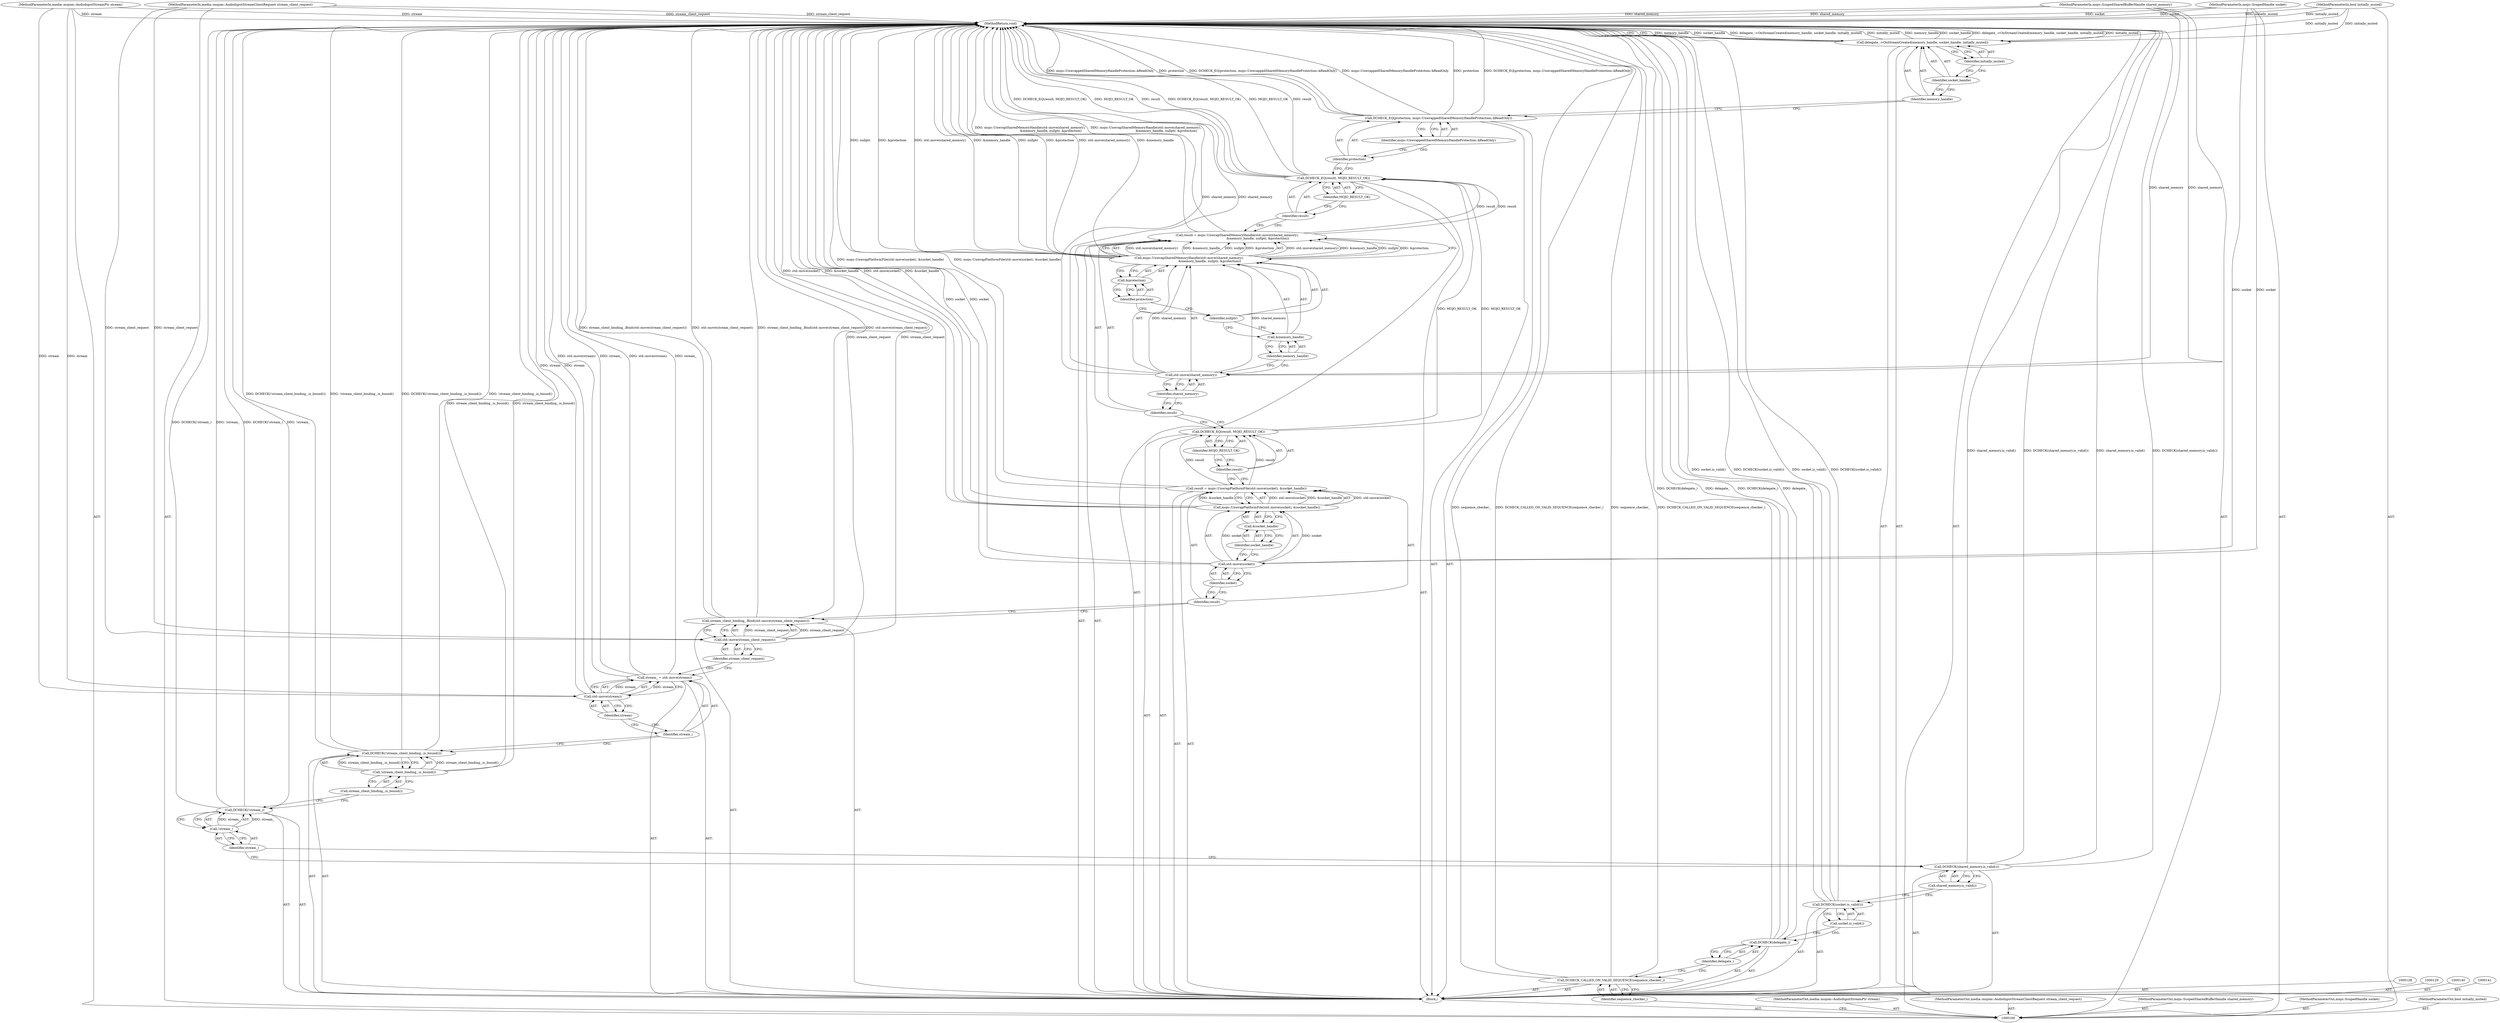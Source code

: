 digraph "0_Chrome_673ce95d481ea9368c4d4d43ac756ba1d6d9e608_12" {
"1000162" [label="(MethodReturn,void)"];
"1000113" [label="(Call,DCHECK(shared_memory.is_valid()))"];
"1000114" [label="(Call,shared_memory.is_valid())"];
"1000117" [label="(Identifier,stream_)"];
"1000115" [label="(Call,DCHECK(!stream_))"];
"1000116" [label="(Call,!stream_)"];
"1000120" [label="(Call,stream_client_binding_.is_bound())"];
"1000118" [label="(Call,DCHECK(!stream_client_binding_.is_bound()))"];
"1000119" [label="(Call,!stream_client_binding_.is_bound())"];
"1000123" [label="(Call,std::move(stream))"];
"1000121" [label="(Call,stream_ = std::move(stream))"];
"1000122" [label="(Identifier,stream_)"];
"1000124" [label="(Identifier,stream)"];
"1000125" [label="(Call,stream_client_binding_.Bind(std::move(stream_client_request)))"];
"1000126" [label="(Call,std::move(stream_client_request))"];
"1000127" [label="(Identifier,stream_client_request)"];
"1000132" [label="(Call,mojo::UnwrapPlatformFile(std::move(socket), &socket_handle))"];
"1000133" [label="(Call,std::move(socket))"];
"1000134" [label="(Identifier,socket)"];
"1000135" [label="(Call,&socket_handle)"];
"1000136" [label="(Identifier,socket_handle)"];
"1000130" [label="(Call,result = mojo::UnwrapPlatformFile(std::move(socket), &socket_handle))"];
"1000131" [label="(Identifier,result)"];
"1000138" [label="(Identifier,result)"];
"1000139" [label="(Identifier,MOJO_RESULT_OK)"];
"1000137" [label="(Call,DCHECK_EQ(result, MOJO_RESULT_OK))"];
"1000101" [label="(MethodParameterIn,media::mojom::AudioInputStreamPtr stream)"];
"1000236" [label="(MethodParameterOut,media::mojom::AudioInputStreamPtr stream)"];
"1000144" [label="(Call,mojo::UnwrapSharedMemoryHandle(std::move(shared_memory),\n                                          &memory_handle, nullptr, &protection))"];
"1000142" [label="(Call,result = mojo::UnwrapSharedMemoryHandle(std::move(shared_memory),\n                                          &memory_handle, nullptr, &protection))"];
"1000143" [label="(Identifier,result)"];
"1000145" [label="(Call,std::move(shared_memory))"];
"1000146" [label="(Identifier,shared_memory)"];
"1000147" [label="(Call,&memory_handle)"];
"1000148" [label="(Identifier,memory_handle)"];
"1000149" [label="(Identifier,nullptr)"];
"1000150" [label="(Call,&protection)"];
"1000151" [label="(Identifier,protection)"];
"1000153" [label="(Identifier,result)"];
"1000154" [label="(Identifier,MOJO_RESULT_OK)"];
"1000152" [label="(Call,DCHECK_EQ(result, MOJO_RESULT_OK))"];
"1000156" [label="(Identifier,protection)"];
"1000155" [label="(Call,DCHECK_EQ(protection, mojo::UnwrappedSharedMemoryHandleProtection::kReadOnly))"];
"1000157" [label="(Identifier,mojo::UnwrappedSharedMemoryHandleProtection::kReadOnly)"];
"1000158" [label="(Call,delegate_->OnStreamCreated(memory_handle, socket_handle, initially_muted))"];
"1000159" [label="(Identifier,memory_handle)"];
"1000160" [label="(Identifier,socket_handle)"];
"1000161" [label="(Identifier,initially_muted)"];
"1000102" [label="(MethodParameterIn,media::mojom::AudioInputStreamClientRequest stream_client_request)"];
"1000237" [label="(MethodParameterOut,media::mojom::AudioInputStreamClientRequest stream_client_request)"];
"1000103" [label="(MethodParameterIn,mojo::ScopedSharedBufferHandle shared_memory)"];
"1000238" [label="(MethodParameterOut,mojo::ScopedSharedBufferHandle shared_memory)"];
"1000104" [label="(MethodParameterIn,mojo::ScopedHandle socket)"];
"1000239" [label="(MethodParameterOut,mojo::ScopedHandle socket)"];
"1000106" [label="(Block,)"];
"1000105" [label="(MethodParameterIn,bool initially_muted)"];
"1000240" [label="(MethodParameterOut,bool initially_muted)"];
"1000107" [label="(Call,DCHECK_CALLED_ON_VALID_SEQUENCE(sequence_checker_))"];
"1000108" [label="(Identifier,sequence_checker_)"];
"1000109" [label="(Call,DCHECK(delegate_))"];
"1000110" [label="(Identifier,delegate_)"];
"1000111" [label="(Call,DCHECK(socket.is_valid()))"];
"1000112" [label="(Call,socket.is_valid())"];
"1000162" -> "1000100"  [label="AST: "];
"1000162" -> "1000158"  [label="CFG: "];
"1000158" -> "1000162"  [label="DDG: memory_handle"];
"1000158" -> "1000162"  [label="DDG: socket_handle"];
"1000158" -> "1000162"  [label="DDG: delegate_->OnStreamCreated(memory_handle, socket_handle, initially_muted)"];
"1000158" -> "1000162"  [label="DDG: initially_muted"];
"1000125" -> "1000162"  [label="DDG: stream_client_binding_.Bind(std::move(stream_client_request))"];
"1000125" -> "1000162"  [label="DDG: std::move(stream_client_request)"];
"1000107" -> "1000162"  [label="DDG: sequence_checker_"];
"1000107" -> "1000162"  [label="DDG: DCHECK_CALLED_ON_VALID_SEQUENCE(sequence_checker_)"];
"1000155" -> "1000162"  [label="DDG: mojo::UnwrappedSharedMemoryHandleProtection::kReadOnly"];
"1000155" -> "1000162"  [label="DDG: protection"];
"1000155" -> "1000162"  [label="DDG: DCHECK_EQ(protection, mojo::UnwrappedSharedMemoryHandleProtection::kReadOnly)"];
"1000104" -> "1000162"  [label="DDG: socket"];
"1000105" -> "1000162"  [label="DDG: initially_muted"];
"1000152" -> "1000162"  [label="DDG: DCHECK_EQ(result, MOJO_RESULT_OK)"];
"1000152" -> "1000162"  [label="DDG: MOJO_RESULT_OK"];
"1000152" -> "1000162"  [label="DDG: result"];
"1000144" -> "1000162"  [label="DDG: nullptr"];
"1000144" -> "1000162"  [label="DDG: &protection"];
"1000144" -> "1000162"  [label="DDG: std::move(shared_memory)"];
"1000144" -> "1000162"  [label="DDG: &memory_handle"];
"1000118" -> "1000162"  [label="DDG: DCHECK(!stream_client_binding_.is_bound())"];
"1000118" -> "1000162"  [label="DDG: !stream_client_binding_.is_bound()"];
"1000145" -> "1000162"  [label="DDG: shared_memory"];
"1000109" -> "1000162"  [label="DDG: DCHECK(delegate_)"];
"1000109" -> "1000162"  [label="DDG: delegate_"];
"1000123" -> "1000162"  [label="DDG: stream"];
"1000113" -> "1000162"  [label="DDG: shared_memory.is_valid()"];
"1000113" -> "1000162"  [label="DDG: DCHECK(shared_memory.is_valid())"];
"1000121" -> "1000162"  [label="DDG: std::move(stream)"];
"1000121" -> "1000162"  [label="DDG: stream_"];
"1000130" -> "1000162"  [label="DDG: mojo::UnwrapPlatformFile(std::move(socket), &socket_handle)"];
"1000142" -> "1000162"  [label="DDG: mojo::UnwrapSharedMemoryHandle(std::move(shared_memory),\n                                          &memory_handle, nullptr, &protection)"];
"1000133" -> "1000162"  [label="DDG: socket"];
"1000103" -> "1000162"  [label="DDG: shared_memory"];
"1000115" -> "1000162"  [label="DDG: DCHECK(!stream_)"];
"1000115" -> "1000162"  [label="DDG: !stream_"];
"1000126" -> "1000162"  [label="DDG: stream_client_request"];
"1000132" -> "1000162"  [label="DDG: std::move(socket)"];
"1000132" -> "1000162"  [label="DDG: &socket_handle"];
"1000102" -> "1000162"  [label="DDG: stream_client_request"];
"1000111" -> "1000162"  [label="DDG: socket.is_valid()"];
"1000111" -> "1000162"  [label="DDG: DCHECK(socket.is_valid())"];
"1000101" -> "1000162"  [label="DDG: stream"];
"1000119" -> "1000162"  [label="DDG: stream_client_binding_.is_bound()"];
"1000113" -> "1000106"  [label="AST: "];
"1000113" -> "1000114"  [label="CFG: "];
"1000114" -> "1000113"  [label="AST: "];
"1000117" -> "1000113"  [label="CFG: "];
"1000113" -> "1000162"  [label="DDG: shared_memory.is_valid()"];
"1000113" -> "1000162"  [label="DDG: DCHECK(shared_memory.is_valid())"];
"1000114" -> "1000113"  [label="AST: "];
"1000114" -> "1000111"  [label="CFG: "];
"1000113" -> "1000114"  [label="CFG: "];
"1000117" -> "1000116"  [label="AST: "];
"1000117" -> "1000113"  [label="CFG: "];
"1000116" -> "1000117"  [label="CFG: "];
"1000115" -> "1000106"  [label="AST: "];
"1000115" -> "1000116"  [label="CFG: "];
"1000116" -> "1000115"  [label="AST: "];
"1000120" -> "1000115"  [label="CFG: "];
"1000115" -> "1000162"  [label="DDG: DCHECK(!stream_)"];
"1000115" -> "1000162"  [label="DDG: !stream_"];
"1000116" -> "1000115"  [label="DDG: stream_"];
"1000116" -> "1000115"  [label="AST: "];
"1000116" -> "1000117"  [label="CFG: "];
"1000117" -> "1000116"  [label="AST: "];
"1000115" -> "1000116"  [label="CFG: "];
"1000116" -> "1000115"  [label="DDG: stream_"];
"1000120" -> "1000119"  [label="AST: "];
"1000120" -> "1000115"  [label="CFG: "];
"1000119" -> "1000120"  [label="CFG: "];
"1000118" -> "1000106"  [label="AST: "];
"1000118" -> "1000119"  [label="CFG: "];
"1000119" -> "1000118"  [label="AST: "];
"1000122" -> "1000118"  [label="CFG: "];
"1000118" -> "1000162"  [label="DDG: DCHECK(!stream_client_binding_.is_bound())"];
"1000118" -> "1000162"  [label="DDG: !stream_client_binding_.is_bound()"];
"1000119" -> "1000118"  [label="DDG: stream_client_binding_.is_bound()"];
"1000119" -> "1000118"  [label="AST: "];
"1000119" -> "1000120"  [label="CFG: "];
"1000120" -> "1000119"  [label="AST: "];
"1000118" -> "1000119"  [label="CFG: "];
"1000119" -> "1000162"  [label="DDG: stream_client_binding_.is_bound()"];
"1000119" -> "1000118"  [label="DDG: stream_client_binding_.is_bound()"];
"1000123" -> "1000121"  [label="AST: "];
"1000123" -> "1000124"  [label="CFG: "];
"1000124" -> "1000123"  [label="AST: "];
"1000121" -> "1000123"  [label="CFG: "];
"1000123" -> "1000162"  [label="DDG: stream"];
"1000123" -> "1000121"  [label="DDG: stream"];
"1000101" -> "1000123"  [label="DDG: stream"];
"1000121" -> "1000106"  [label="AST: "];
"1000121" -> "1000123"  [label="CFG: "];
"1000122" -> "1000121"  [label="AST: "];
"1000123" -> "1000121"  [label="AST: "];
"1000127" -> "1000121"  [label="CFG: "];
"1000121" -> "1000162"  [label="DDG: std::move(stream)"];
"1000121" -> "1000162"  [label="DDG: stream_"];
"1000123" -> "1000121"  [label="DDG: stream"];
"1000122" -> "1000121"  [label="AST: "];
"1000122" -> "1000118"  [label="CFG: "];
"1000124" -> "1000122"  [label="CFG: "];
"1000124" -> "1000123"  [label="AST: "];
"1000124" -> "1000122"  [label="CFG: "];
"1000123" -> "1000124"  [label="CFG: "];
"1000125" -> "1000106"  [label="AST: "];
"1000125" -> "1000126"  [label="CFG: "];
"1000126" -> "1000125"  [label="AST: "];
"1000131" -> "1000125"  [label="CFG: "];
"1000125" -> "1000162"  [label="DDG: stream_client_binding_.Bind(std::move(stream_client_request))"];
"1000125" -> "1000162"  [label="DDG: std::move(stream_client_request)"];
"1000126" -> "1000125"  [label="DDG: stream_client_request"];
"1000126" -> "1000125"  [label="AST: "];
"1000126" -> "1000127"  [label="CFG: "];
"1000127" -> "1000126"  [label="AST: "];
"1000125" -> "1000126"  [label="CFG: "];
"1000126" -> "1000162"  [label="DDG: stream_client_request"];
"1000126" -> "1000125"  [label="DDG: stream_client_request"];
"1000102" -> "1000126"  [label="DDG: stream_client_request"];
"1000127" -> "1000126"  [label="AST: "];
"1000127" -> "1000121"  [label="CFG: "];
"1000126" -> "1000127"  [label="CFG: "];
"1000132" -> "1000130"  [label="AST: "];
"1000132" -> "1000135"  [label="CFG: "];
"1000133" -> "1000132"  [label="AST: "];
"1000135" -> "1000132"  [label="AST: "];
"1000130" -> "1000132"  [label="CFG: "];
"1000132" -> "1000162"  [label="DDG: std::move(socket)"];
"1000132" -> "1000162"  [label="DDG: &socket_handle"];
"1000132" -> "1000130"  [label="DDG: std::move(socket)"];
"1000132" -> "1000130"  [label="DDG: &socket_handle"];
"1000133" -> "1000132"  [label="DDG: socket"];
"1000133" -> "1000132"  [label="AST: "];
"1000133" -> "1000134"  [label="CFG: "];
"1000134" -> "1000133"  [label="AST: "];
"1000136" -> "1000133"  [label="CFG: "];
"1000133" -> "1000162"  [label="DDG: socket"];
"1000133" -> "1000132"  [label="DDG: socket"];
"1000104" -> "1000133"  [label="DDG: socket"];
"1000134" -> "1000133"  [label="AST: "];
"1000134" -> "1000131"  [label="CFG: "];
"1000133" -> "1000134"  [label="CFG: "];
"1000135" -> "1000132"  [label="AST: "];
"1000135" -> "1000136"  [label="CFG: "];
"1000136" -> "1000135"  [label="AST: "];
"1000132" -> "1000135"  [label="CFG: "];
"1000136" -> "1000135"  [label="AST: "];
"1000136" -> "1000133"  [label="CFG: "];
"1000135" -> "1000136"  [label="CFG: "];
"1000130" -> "1000106"  [label="AST: "];
"1000130" -> "1000132"  [label="CFG: "];
"1000131" -> "1000130"  [label="AST: "];
"1000132" -> "1000130"  [label="AST: "];
"1000138" -> "1000130"  [label="CFG: "];
"1000130" -> "1000162"  [label="DDG: mojo::UnwrapPlatformFile(std::move(socket), &socket_handle)"];
"1000132" -> "1000130"  [label="DDG: std::move(socket)"];
"1000132" -> "1000130"  [label="DDG: &socket_handle"];
"1000130" -> "1000137"  [label="DDG: result"];
"1000131" -> "1000130"  [label="AST: "];
"1000131" -> "1000125"  [label="CFG: "];
"1000134" -> "1000131"  [label="CFG: "];
"1000138" -> "1000137"  [label="AST: "];
"1000138" -> "1000130"  [label="CFG: "];
"1000139" -> "1000138"  [label="CFG: "];
"1000139" -> "1000137"  [label="AST: "];
"1000139" -> "1000138"  [label="CFG: "];
"1000137" -> "1000139"  [label="CFG: "];
"1000137" -> "1000106"  [label="AST: "];
"1000137" -> "1000139"  [label="CFG: "];
"1000138" -> "1000137"  [label="AST: "];
"1000139" -> "1000137"  [label="AST: "];
"1000143" -> "1000137"  [label="CFG: "];
"1000130" -> "1000137"  [label="DDG: result"];
"1000137" -> "1000152"  [label="DDG: MOJO_RESULT_OK"];
"1000101" -> "1000100"  [label="AST: "];
"1000101" -> "1000162"  [label="DDG: stream"];
"1000101" -> "1000123"  [label="DDG: stream"];
"1000236" -> "1000100"  [label="AST: "];
"1000144" -> "1000142"  [label="AST: "];
"1000144" -> "1000150"  [label="CFG: "];
"1000145" -> "1000144"  [label="AST: "];
"1000147" -> "1000144"  [label="AST: "];
"1000149" -> "1000144"  [label="AST: "];
"1000150" -> "1000144"  [label="AST: "];
"1000142" -> "1000144"  [label="CFG: "];
"1000144" -> "1000162"  [label="DDG: nullptr"];
"1000144" -> "1000162"  [label="DDG: &protection"];
"1000144" -> "1000162"  [label="DDG: std::move(shared_memory)"];
"1000144" -> "1000162"  [label="DDG: &memory_handle"];
"1000144" -> "1000142"  [label="DDG: std::move(shared_memory)"];
"1000144" -> "1000142"  [label="DDG: &memory_handle"];
"1000144" -> "1000142"  [label="DDG: nullptr"];
"1000144" -> "1000142"  [label="DDG: &protection"];
"1000145" -> "1000144"  [label="DDG: shared_memory"];
"1000142" -> "1000106"  [label="AST: "];
"1000142" -> "1000144"  [label="CFG: "];
"1000143" -> "1000142"  [label="AST: "];
"1000144" -> "1000142"  [label="AST: "];
"1000153" -> "1000142"  [label="CFG: "];
"1000142" -> "1000162"  [label="DDG: mojo::UnwrapSharedMemoryHandle(std::move(shared_memory),\n                                          &memory_handle, nullptr, &protection)"];
"1000144" -> "1000142"  [label="DDG: std::move(shared_memory)"];
"1000144" -> "1000142"  [label="DDG: &memory_handle"];
"1000144" -> "1000142"  [label="DDG: nullptr"];
"1000144" -> "1000142"  [label="DDG: &protection"];
"1000142" -> "1000152"  [label="DDG: result"];
"1000143" -> "1000142"  [label="AST: "];
"1000143" -> "1000137"  [label="CFG: "];
"1000146" -> "1000143"  [label="CFG: "];
"1000145" -> "1000144"  [label="AST: "];
"1000145" -> "1000146"  [label="CFG: "];
"1000146" -> "1000145"  [label="AST: "];
"1000148" -> "1000145"  [label="CFG: "];
"1000145" -> "1000162"  [label="DDG: shared_memory"];
"1000145" -> "1000144"  [label="DDG: shared_memory"];
"1000103" -> "1000145"  [label="DDG: shared_memory"];
"1000146" -> "1000145"  [label="AST: "];
"1000146" -> "1000143"  [label="CFG: "];
"1000145" -> "1000146"  [label="CFG: "];
"1000147" -> "1000144"  [label="AST: "];
"1000147" -> "1000148"  [label="CFG: "];
"1000148" -> "1000147"  [label="AST: "];
"1000149" -> "1000147"  [label="CFG: "];
"1000148" -> "1000147"  [label="AST: "];
"1000148" -> "1000145"  [label="CFG: "];
"1000147" -> "1000148"  [label="CFG: "];
"1000149" -> "1000144"  [label="AST: "];
"1000149" -> "1000147"  [label="CFG: "];
"1000151" -> "1000149"  [label="CFG: "];
"1000150" -> "1000144"  [label="AST: "];
"1000150" -> "1000151"  [label="CFG: "];
"1000151" -> "1000150"  [label="AST: "];
"1000144" -> "1000150"  [label="CFG: "];
"1000151" -> "1000150"  [label="AST: "];
"1000151" -> "1000149"  [label="CFG: "];
"1000150" -> "1000151"  [label="CFG: "];
"1000153" -> "1000152"  [label="AST: "];
"1000153" -> "1000142"  [label="CFG: "];
"1000154" -> "1000153"  [label="CFG: "];
"1000154" -> "1000152"  [label="AST: "];
"1000154" -> "1000153"  [label="CFG: "];
"1000152" -> "1000154"  [label="CFG: "];
"1000152" -> "1000106"  [label="AST: "];
"1000152" -> "1000154"  [label="CFG: "];
"1000153" -> "1000152"  [label="AST: "];
"1000154" -> "1000152"  [label="AST: "];
"1000156" -> "1000152"  [label="CFG: "];
"1000152" -> "1000162"  [label="DDG: DCHECK_EQ(result, MOJO_RESULT_OK)"];
"1000152" -> "1000162"  [label="DDG: MOJO_RESULT_OK"];
"1000152" -> "1000162"  [label="DDG: result"];
"1000142" -> "1000152"  [label="DDG: result"];
"1000137" -> "1000152"  [label="DDG: MOJO_RESULT_OK"];
"1000156" -> "1000155"  [label="AST: "];
"1000156" -> "1000152"  [label="CFG: "];
"1000157" -> "1000156"  [label="CFG: "];
"1000155" -> "1000106"  [label="AST: "];
"1000155" -> "1000157"  [label="CFG: "];
"1000156" -> "1000155"  [label="AST: "];
"1000157" -> "1000155"  [label="AST: "];
"1000159" -> "1000155"  [label="CFG: "];
"1000155" -> "1000162"  [label="DDG: mojo::UnwrappedSharedMemoryHandleProtection::kReadOnly"];
"1000155" -> "1000162"  [label="DDG: protection"];
"1000155" -> "1000162"  [label="DDG: DCHECK_EQ(protection, mojo::UnwrappedSharedMemoryHandleProtection::kReadOnly)"];
"1000157" -> "1000155"  [label="AST: "];
"1000157" -> "1000156"  [label="CFG: "];
"1000155" -> "1000157"  [label="CFG: "];
"1000158" -> "1000106"  [label="AST: "];
"1000158" -> "1000161"  [label="CFG: "];
"1000159" -> "1000158"  [label="AST: "];
"1000160" -> "1000158"  [label="AST: "];
"1000161" -> "1000158"  [label="AST: "];
"1000162" -> "1000158"  [label="CFG: "];
"1000158" -> "1000162"  [label="DDG: memory_handle"];
"1000158" -> "1000162"  [label="DDG: socket_handle"];
"1000158" -> "1000162"  [label="DDG: delegate_->OnStreamCreated(memory_handle, socket_handle, initially_muted)"];
"1000158" -> "1000162"  [label="DDG: initially_muted"];
"1000105" -> "1000158"  [label="DDG: initially_muted"];
"1000159" -> "1000158"  [label="AST: "];
"1000159" -> "1000155"  [label="CFG: "];
"1000160" -> "1000159"  [label="CFG: "];
"1000160" -> "1000158"  [label="AST: "];
"1000160" -> "1000159"  [label="CFG: "];
"1000161" -> "1000160"  [label="CFG: "];
"1000161" -> "1000158"  [label="AST: "];
"1000161" -> "1000160"  [label="CFG: "];
"1000158" -> "1000161"  [label="CFG: "];
"1000102" -> "1000100"  [label="AST: "];
"1000102" -> "1000162"  [label="DDG: stream_client_request"];
"1000102" -> "1000126"  [label="DDG: stream_client_request"];
"1000237" -> "1000100"  [label="AST: "];
"1000103" -> "1000100"  [label="AST: "];
"1000103" -> "1000162"  [label="DDG: shared_memory"];
"1000103" -> "1000145"  [label="DDG: shared_memory"];
"1000238" -> "1000100"  [label="AST: "];
"1000104" -> "1000100"  [label="AST: "];
"1000104" -> "1000162"  [label="DDG: socket"];
"1000104" -> "1000133"  [label="DDG: socket"];
"1000239" -> "1000100"  [label="AST: "];
"1000106" -> "1000100"  [label="AST: "];
"1000107" -> "1000106"  [label="AST: "];
"1000109" -> "1000106"  [label="AST: "];
"1000111" -> "1000106"  [label="AST: "];
"1000113" -> "1000106"  [label="AST: "];
"1000115" -> "1000106"  [label="AST: "];
"1000118" -> "1000106"  [label="AST: "];
"1000121" -> "1000106"  [label="AST: "];
"1000125" -> "1000106"  [label="AST: "];
"1000128" -> "1000106"  [label="AST: "];
"1000129" -> "1000106"  [label="AST: "];
"1000130" -> "1000106"  [label="AST: "];
"1000137" -> "1000106"  [label="AST: "];
"1000140" -> "1000106"  [label="AST: "];
"1000141" -> "1000106"  [label="AST: "];
"1000142" -> "1000106"  [label="AST: "];
"1000152" -> "1000106"  [label="AST: "];
"1000155" -> "1000106"  [label="AST: "];
"1000158" -> "1000106"  [label="AST: "];
"1000105" -> "1000100"  [label="AST: "];
"1000105" -> "1000162"  [label="DDG: initially_muted"];
"1000105" -> "1000158"  [label="DDG: initially_muted"];
"1000240" -> "1000100"  [label="AST: "];
"1000107" -> "1000106"  [label="AST: "];
"1000107" -> "1000108"  [label="CFG: "];
"1000108" -> "1000107"  [label="AST: "];
"1000110" -> "1000107"  [label="CFG: "];
"1000107" -> "1000162"  [label="DDG: sequence_checker_"];
"1000107" -> "1000162"  [label="DDG: DCHECK_CALLED_ON_VALID_SEQUENCE(sequence_checker_)"];
"1000108" -> "1000107"  [label="AST: "];
"1000108" -> "1000100"  [label="CFG: "];
"1000107" -> "1000108"  [label="CFG: "];
"1000109" -> "1000106"  [label="AST: "];
"1000109" -> "1000110"  [label="CFG: "];
"1000110" -> "1000109"  [label="AST: "];
"1000112" -> "1000109"  [label="CFG: "];
"1000109" -> "1000162"  [label="DDG: DCHECK(delegate_)"];
"1000109" -> "1000162"  [label="DDG: delegate_"];
"1000110" -> "1000109"  [label="AST: "];
"1000110" -> "1000107"  [label="CFG: "];
"1000109" -> "1000110"  [label="CFG: "];
"1000111" -> "1000106"  [label="AST: "];
"1000111" -> "1000112"  [label="CFG: "];
"1000112" -> "1000111"  [label="AST: "];
"1000114" -> "1000111"  [label="CFG: "];
"1000111" -> "1000162"  [label="DDG: socket.is_valid()"];
"1000111" -> "1000162"  [label="DDG: DCHECK(socket.is_valid())"];
"1000112" -> "1000111"  [label="AST: "];
"1000112" -> "1000109"  [label="CFG: "];
"1000111" -> "1000112"  [label="CFG: "];
}
